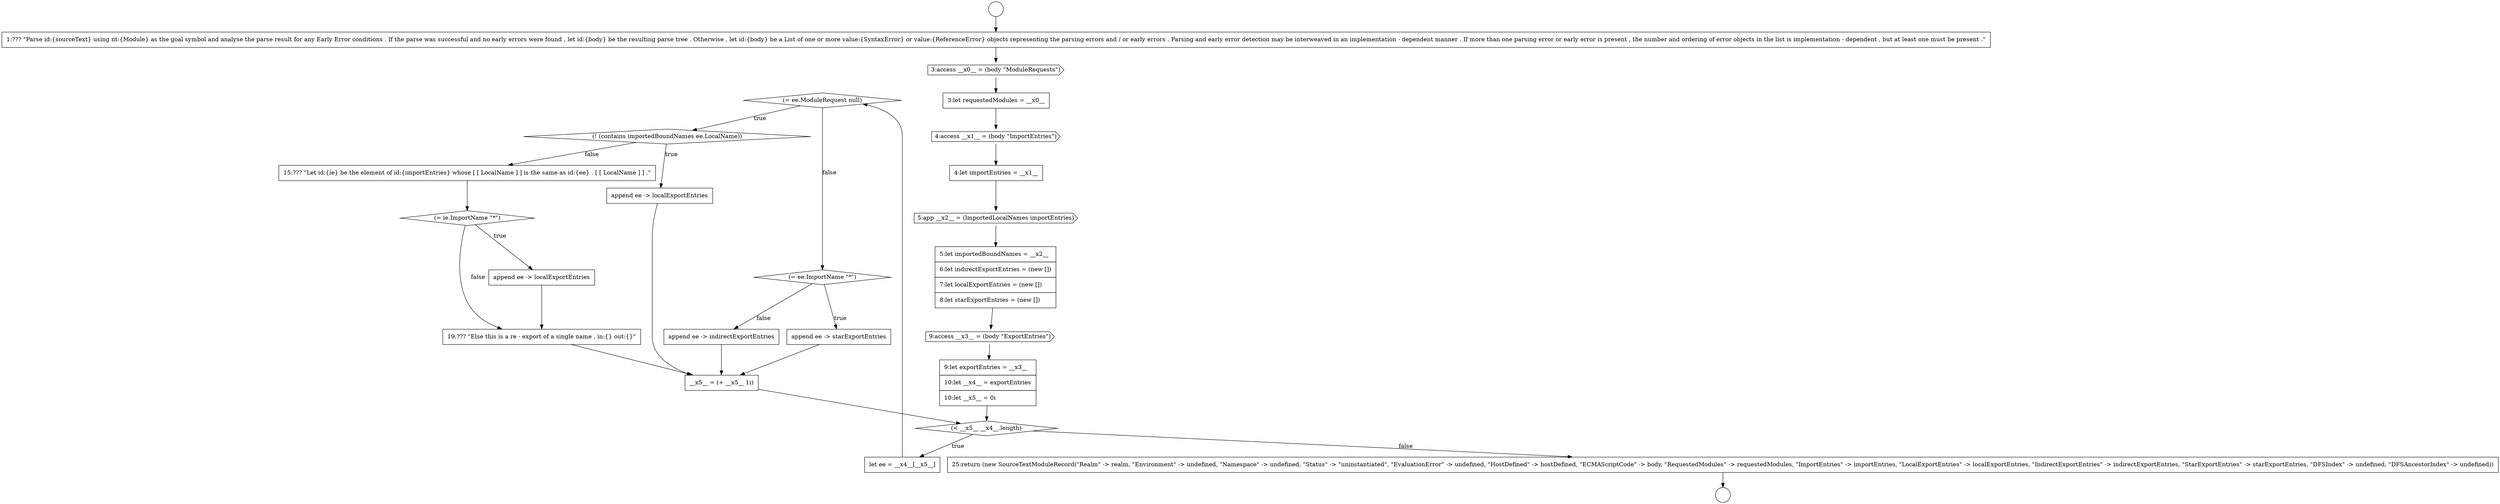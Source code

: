 digraph {
  node10174 [shape=diamond, label=<<font color="black">(= ee.ModuleRequest null)</font>> color="black" fillcolor="white" style=filled]
  node10165 [shape=none, margin=0, label=<<font color="black">
    <table border="0" cellborder="1" cellspacing="0" cellpadding="10">
      <tr><td align="left">3:let requestedModules = __x0__</td></tr>
    </table>
  </font>> color="black" fillcolor="white" style=filled]
  node10171 [shape=none, margin=0, label=<<font color="black">
    <table border="0" cellborder="1" cellspacing="0" cellpadding="10">
      <tr><td align="left">9:let exportEntries = __x3__</td></tr>
      <tr><td align="left">10:let __x4__ = exportEntries</td></tr>
      <tr><td align="left">10:let __x5__ = 0i</td></tr>
    </table>
  </font>> color="black" fillcolor="white" style=filled]
  node10184 [shape=none, margin=0, label=<<font color="black">
    <table border="0" cellborder="1" cellspacing="0" cellpadding="10">
      <tr><td align="left">__x5__ = (+ __x5__ 1i)</td></tr>
    </table>
  </font>> color="black" fillcolor="white" style=filled]
  node10180 [shape=none, margin=0, label=<<font color="black">
    <table border="0" cellborder="1" cellspacing="0" cellpadding="10">
      <tr><td align="left">19:??? &quot;Else this is a re - export of a single name , in:{} out:{}&quot;</td></tr>
    </table>
  </font>> color="black" fillcolor="white" style=filled]
  node10175 [shape=diamond, label=<<font color="black">(! (contains importedBoundNames ee.LocalName))</font>> color="black" fillcolor="white" style=filled]
  node10178 [shape=diamond, label=<<font color="black">(= ie.ImportName &quot;*&quot;)</font>> color="black" fillcolor="white" style=filled]
  node10167 [shape=none, margin=0, label=<<font color="black">
    <table border="0" cellborder="1" cellspacing="0" cellpadding="10">
      <tr><td align="left">4:let importEntries = __x1__</td></tr>
    </table>
  </font>> color="black" fillcolor="white" style=filled]
  node10173 [shape=none, margin=0, label=<<font color="black">
    <table border="0" cellborder="1" cellspacing="0" cellpadding="10">
      <tr><td align="left">let ee = __x4__[__x5__]</td></tr>
    </table>
  </font>> color="black" fillcolor="white" style=filled]
  node10168 [shape=cds, label=<<font color="black">5:app __x2__ = (ImportedLocalNames importEntries)</font>> color="black" fillcolor="white" style=filled]
  node10161 [shape=circle label=" " color="black" fillcolor="white" style=filled]
  node10166 [shape=cds, label=<<font color="black">4:access __x1__ = (body &quot;ImportEntries&quot;)</font>> color="black" fillcolor="white" style=filled]
  node10177 [shape=none, margin=0, label=<<font color="black">
    <table border="0" cellborder="1" cellspacing="0" cellpadding="10">
      <tr><td align="left">15:??? &quot;Let id:{ie} be the element of id:{importEntries} whose [ [ LocalName ] ] is the same as id:{ee} . [ [ LocalName ] ] .&quot;</td></tr>
    </table>
  </font>> color="black" fillcolor="white" style=filled]
  node10181 [shape=diamond, label=<<font color="black">(= ee.ImportName &quot;*&quot;)</font>> color="black" fillcolor="white" style=filled]
  node10170 [shape=cds, label=<<font color="black">9:access __x3__ = (body &quot;ExportEntries&quot;)</font>> color="black" fillcolor="white" style=filled]
  node10185 [shape=none, margin=0, label=<<font color="black">
    <table border="0" cellborder="1" cellspacing="0" cellpadding="10">
      <tr><td align="left">25:return (new SourceTextModuleRecord(&quot;Realm&quot; -&gt; realm, &quot;Environment&quot; -&gt; undefined, &quot;Namespace&quot; -&gt; undefined, &quot;Status&quot; -&gt; &quot;uninstantiated&quot;, &quot;EvaluationError&quot; -&gt; undefined, &quot;HostDefined&quot; -&gt; hostDefined, &quot;ECMAScriptCode&quot; -&gt; body, &quot;RequestedModules&quot; -&gt; requestedModules, &quot;ImportEntries&quot; -&gt; importEntries, &quot;LocalExportEntries&quot; -&gt; localExportEntries, &quot;IndirectExportEntries&quot; -&gt; indirectExportEntries, &quot;StarExportEntries&quot; -&gt; starExportEntries, &quot;DFSIndex&quot; -&gt; undefined, &quot;DFSAncestorIndex&quot; -&gt; undefined))</td></tr>
    </table>
  </font>> color="black" fillcolor="white" style=filled]
  node10163 [shape=none, margin=0, label=<<font color="black">
    <table border="0" cellborder="1" cellspacing="0" cellpadding="10">
      <tr><td align="left">1:??? &quot;Parse id:{sourceText} using nt:{Module} as the goal symbol and analyse the parse result for any Early Error conditions . If the parse was successful and no early errors were found , let id:{body} be the resulting parse tree . Otherwise , let id:{body} be a List of one or more value:{SyntaxError} or value:{ReferenceError} objects representing the parsing errors and / or early errors . Parsing and early error detection may be interweaved in an implementation - dependent manner . If more than one parsing error or early error is present , the number and ordering of error objects in the list is implementation - dependent , but at least one must be present .&quot;</td></tr>
    </table>
  </font>> color="black" fillcolor="white" style=filled]
  node10183 [shape=none, margin=0, label=<<font color="black">
    <table border="0" cellborder="1" cellspacing="0" cellpadding="10">
      <tr><td align="left">append ee -&gt; indirectExportEntries</td></tr>
    </table>
  </font>> color="black" fillcolor="white" style=filled]
  node10176 [shape=none, margin=0, label=<<font color="black">
    <table border="0" cellborder="1" cellspacing="0" cellpadding="10">
      <tr><td align="left">append ee -&gt; localExportEntries</td></tr>
    </table>
  </font>> color="black" fillcolor="white" style=filled]
  node10179 [shape=none, margin=0, label=<<font color="black">
    <table border="0" cellborder="1" cellspacing="0" cellpadding="10">
      <tr><td align="left">append ee -&gt; localExportEntries</td></tr>
    </table>
  </font>> color="black" fillcolor="white" style=filled]
  node10172 [shape=diamond, label=<<font color="black">(&lt; __x5__ __x4__.length)</font>> color="black" fillcolor="white" style=filled]
  node10162 [shape=circle label=" " color="black" fillcolor="white" style=filled]
  node10164 [shape=cds, label=<<font color="black">3:access __x0__ = (body &quot;ModuleRequests&quot;)</font>> color="black" fillcolor="white" style=filled]
  node10169 [shape=none, margin=0, label=<<font color="black">
    <table border="0" cellborder="1" cellspacing="0" cellpadding="10">
      <tr><td align="left">5:let importedBoundNames = __x2__</td></tr>
      <tr><td align="left">6:let indirectExportEntries = (new [])</td></tr>
      <tr><td align="left">7:let localExportEntries = (new [])</td></tr>
      <tr><td align="left">8:let starExportEntries = (new [])</td></tr>
    </table>
  </font>> color="black" fillcolor="white" style=filled]
  node10182 [shape=none, margin=0, label=<<font color="black">
    <table border="0" cellborder="1" cellspacing="0" cellpadding="10">
      <tr><td align="left">append ee -&gt; starExportEntries</td></tr>
    </table>
  </font>> color="black" fillcolor="white" style=filled]
  node10181 -> node10182 [label=<<font color="black">true</font>> color="black"]
  node10181 -> node10183 [label=<<font color="black">false</font>> color="black"]
  node10164 -> node10165 [ color="black"]
  node10161 -> node10163 [ color="black"]
  node10177 -> node10178 [ color="black"]
  node10176 -> node10184 [ color="black"]
  node10183 -> node10184 [ color="black"]
  node10172 -> node10173 [label=<<font color="black">true</font>> color="black"]
  node10172 -> node10185 [label=<<font color="black">false</font>> color="black"]
  node10185 -> node10162 [ color="black"]
  node10182 -> node10184 [ color="black"]
  node10180 -> node10184 [ color="black"]
  node10173 -> node10174 [ color="black"]
  node10165 -> node10166 [ color="black"]
  node10166 -> node10167 [ color="black"]
  node10170 -> node10171 [ color="black"]
  node10169 -> node10170 [ color="black"]
  node10168 -> node10169 [ color="black"]
  node10175 -> node10176 [label=<<font color="black">true</font>> color="black"]
  node10175 -> node10177 [label=<<font color="black">false</font>> color="black"]
  node10184 -> node10172 [ color="black"]
  node10174 -> node10175 [label=<<font color="black">true</font>> color="black"]
  node10174 -> node10181 [label=<<font color="black">false</font>> color="black"]
  node10163 -> node10164 [ color="black"]
  node10167 -> node10168 [ color="black"]
  node10178 -> node10179 [label=<<font color="black">true</font>> color="black"]
  node10178 -> node10180 [label=<<font color="black">false</font>> color="black"]
  node10179 -> node10180 [ color="black"]
  node10171 -> node10172 [ color="black"]
}
